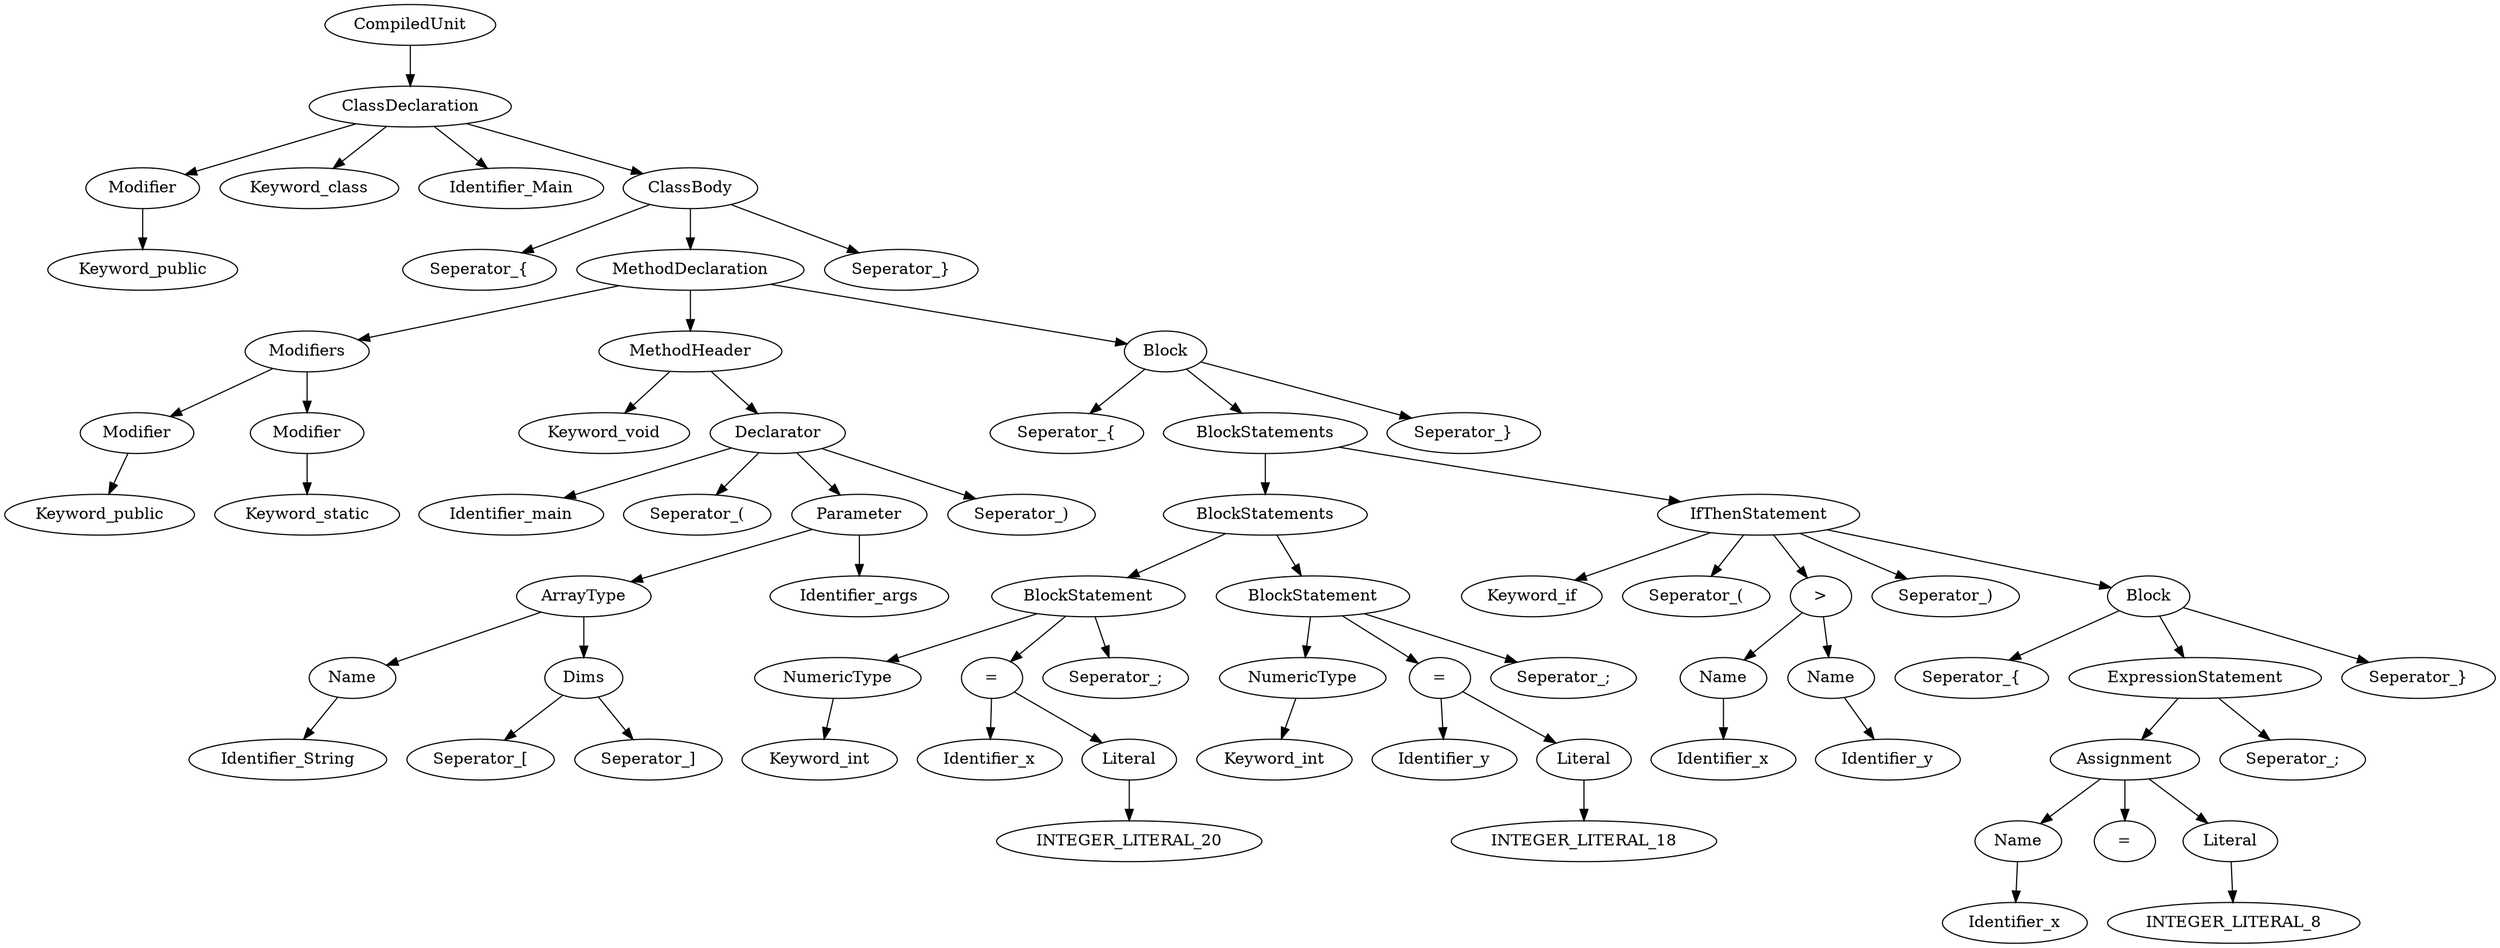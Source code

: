 digraph G{
node[ordering=out]
n1a[label="Keyword_public"]
n1[label="Modifier"]
n1->n1a
n2a[label="Keyword_public"]
n2[label="Modifier"]
n2->n2a
n3a[label="Keyword_static"]
n3[label="Modifier"]
n3->n3a
n4[label="Modifiers"]
n4->n2
n4->n3
n5a[label="Identifier_String"]
n5[label="Name"]
n5->n5a
n6a[label="Seperator_["]
n6b[label="Seperator_]"]
n6[label="Dims"]
n6->n6a
n6->n6b
n7[label="ArrayType"]
n7->n5
n7->n6
n8b[label="Identifier_args"]
n8[label="Parameter"]
n8->n7
n8->n8b
n9a[label="Identifier_main"]
n9b[label="Seperator_("]
n9d[label="Seperator_)"]
n9[label="Declarator"]
n9->n9a
n9->n9b
n9->n8
n9->n9d
n10a[label="Keyword_void"]
n10[label="MethodHeader"]
n10->n10a
n10->n9
n11a[label="Keyword_int"]
n11[label="NumericType"]
n11->n11a
n12a[label="INTEGER_LITERAL_20"]
n12[label="Literal"]
n12->n12a
n13a[label="Identifier_x"]
n13[label="="]
n13->n13a
n13->n12
n14c[label="Seperator_;"]
n14[label="BlockStatement"]
n14->n11
n14->n13
n14->n14c
n15a[label="Keyword_int"]
n15[label="NumericType"]
n15->n15a
n16a[label="INTEGER_LITERAL_18"]
n16[label="Literal"]
n16->n16a
n17a[label="Identifier_y"]
n17[label="="]
n17->n17a
n17->n16
n18c[label="Seperator_;"]
n18[label="BlockStatement"]
n18->n15
n18->n17
n18->n18c
n19[label="BlockStatements"]
n19->n14
n19->n18
n20a[label="Identifier_x"]
n20[label="Name"]
n20->n20a
n21a[label="Identifier_y"]
n21[label="Name"]
n21->n21a
n22[label=">"]
n22->n20
n22->n21
n23a[label="Identifier_x"]
n23[label="Name"]
n23->n23a
n24[label="="]
n25a[label="INTEGER_LITERAL_8"]
n25[label="Literal"]
n25->n25a
n26[label="Assignment"]
n26->n23
n26->n24
n26->n25
n27b[label="Seperator_;"]
n27[label="ExpressionStatement"]
n27->n26
n27->n27b
n28a[label="Seperator_{"]
n28c[label="Seperator_}"]
n28[label="Block"]
n28->n28a
n28->n27
n28->n28c
n29a[label="Keyword_if"]
n29b[label="Seperator_("]
n29d[label="Seperator_)"]
n29[label="IfThenStatement"]
n29->n29a
n29->n29b
n29->n22
n29->n29d
n29->n28
n30[label="BlockStatements"]
n30->n19
n30->n29
n31a[label="Seperator_{"]
n31c[label="Seperator_}"]
n31[label="Block"]
n31->n31a
n31->n30
n31->n31c
n32[label="MethodDeclaration"]
n32->n4
n32->n10
n32->n31
n33a[label="Seperator_{"]
n33c[label="Seperator_}"]
n33[label="ClassBody"]
n33->n33a
n33->n32
n33->n33c
n34b[label="Keyword_class"]
n34c[label="Identifier_Main"]
n34[label="ClassDeclaration"]
n34->n1
n34->n34b
n34->n34c
n34->n33
n35[label="CompiledUnit"]
n35->n34
}
